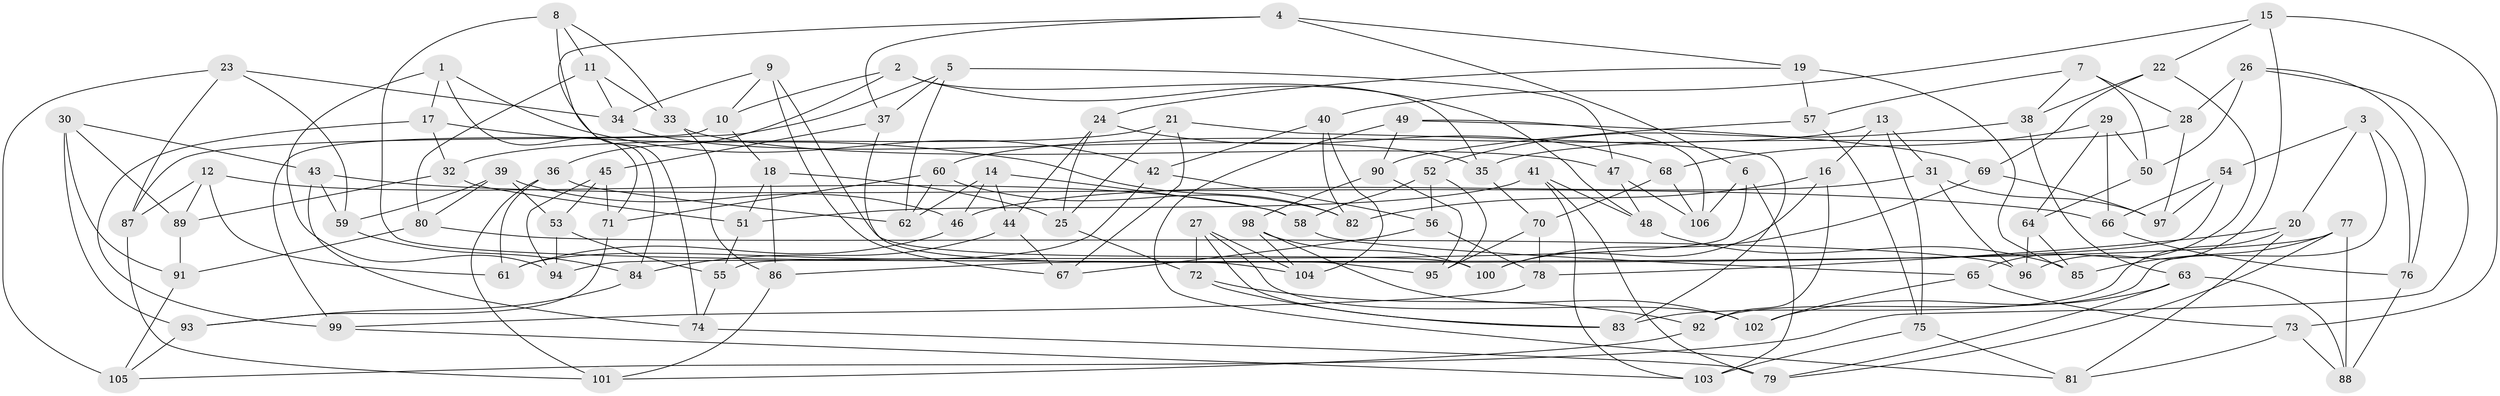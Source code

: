 // coarse degree distribution, {4: 0.296875, 5: 0.203125, 6: 0.421875, 3: 0.078125}
// Generated by graph-tools (version 1.1) at 2025/38/03/04/25 23:38:08]
// undirected, 106 vertices, 212 edges
graph export_dot {
  node [color=gray90,style=filled];
  1;
  2;
  3;
  4;
  5;
  6;
  7;
  8;
  9;
  10;
  11;
  12;
  13;
  14;
  15;
  16;
  17;
  18;
  19;
  20;
  21;
  22;
  23;
  24;
  25;
  26;
  27;
  28;
  29;
  30;
  31;
  32;
  33;
  34;
  35;
  36;
  37;
  38;
  39;
  40;
  41;
  42;
  43;
  44;
  45;
  46;
  47;
  48;
  49;
  50;
  51;
  52;
  53;
  54;
  55;
  56;
  57;
  58;
  59;
  60;
  61;
  62;
  63;
  64;
  65;
  66;
  67;
  68;
  69;
  70;
  71;
  72;
  73;
  74;
  75;
  76;
  77;
  78;
  79;
  80;
  81;
  82;
  83;
  84;
  85;
  86;
  87;
  88;
  89;
  90;
  91;
  92;
  93;
  94;
  95;
  96;
  97;
  98;
  99;
  100;
  101;
  102;
  103;
  104;
  105;
  106;
  1 -- 71;
  1 -- 42;
  1 -- 17;
  1 -- 94;
  2 -- 10;
  2 -- 35;
  2 -- 36;
  2 -- 48;
  3 -- 92;
  3 -- 20;
  3 -- 54;
  3 -- 76;
  4 -- 6;
  4 -- 37;
  4 -- 19;
  4 -- 84;
  5 -- 47;
  5 -- 87;
  5 -- 37;
  5 -- 62;
  6 -- 55;
  6 -- 103;
  6 -- 106;
  7 -- 28;
  7 -- 50;
  7 -- 38;
  7 -- 57;
  8 -- 11;
  8 -- 74;
  8 -- 33;
  8 -- 104;
  9 -- 100;
  9 -- 10;
  9 -- 34;
  9 -- 67;
  10 -- 18;
  10 -- 99;
  11 -- 33;
  11 -- 80;
  11 -- 34;
  12 -- 58;
  12 -- 61;
  12 -- 89;
  12 -- 87;
  13 -- 75;
  13 -- 16;
  13 -- 31;
  13 -- 60;
  14 -- 62;
  14 -- 46;
  14 -- 44;
  14 -- 58;
  15 -- 96;
  15 -- 22;
  15 -- 73;
  15 -- 40;
  16 -- 82;
  16 -- 92;
  16 -- 100;
  17 -- 99;
  17 -- 32;
  17 -- 82;
  18 -- 51;
  18 -- 86;
  18 -- 25;
  19 -- 57;
  19 -- 24;
  19 -- 85;
  20 -- 78;
  20 -- 81;
  20 -- 83;
  21 -- 25;
  21 -- 83;
  21 -- 32;
  21 -- 67;
  22 -- 69;
  22 -- 38;
  22 -- 65;
  23 -- 87;
  23 -- 34;
  23 -- 105;
  23 -- 59;
  24 -- 44;
  24 -- 25;
  24 -- 68;
  25 -- 72;
  26 -- 28;
  26 -- 105;
  26 -- 50;
  26 -- 76;
  27 -- 72;
  27 -- 104;
  27 -- 83;
  27 -- 102;
  28 -- 97;
  28 -- 35;
  29 -- 50;
  29 -- 64;
  29 -- 66;
  29 -- 68;
  30 -- 43;
  30 -- 89;
  30 -- 91;
  30 -- 93;
  31 -- 46;
  31 -- 96;
  31 -- 97;
  32 -- 89;
  32 -- 51;
  33 -- 86;
  33 -- 47;
  34 -- 35;
  35 -- 70;
  36 -- 61;
  36 -- 62;
  36 -- 101;
  37 -- 45;
  37 -- 95;
  38 -- 63;
  38 -- 52;
  39 -- 80;
  39 -- 46;
  39 -- 59;
  39 -- 53;
  40 -- 42;
  40 -- 82;
  40 -- 104;
  41 -- 103;
  41 -- 79;
  41 -- 51;
  41 -- 48;
  42 -- 56;
  42 -- 61;
  43 -- 74;
  43 -- 66;
  43 -- 59;
  44 -- 84;
  44 -- 67;
  45 -- 71;
  45 -- 94;
  45 -- 53;
  46 -- 61;
  47 -- 48;
  47 -- 106;
  48 -- 85;
  49 -- 90;
  49 -- 69;
  49 -- 81;
  49 -- 106;
  50 -- 64;
  51 -- 55;
  52 -- 58;
  52 -- 95;
  52 -- 56;
  53 -- 94;
  53 -- 55;
  54 -- 66;
  54 -- 94;
  54 -- 97;
  55 -- 74;
  56 -- 78;
  56 -- 67;
  57 -- 90;
  57 -- 75;
  58 -- 65;
  59 -- 84;
  60 -- 82;
  60 -- 62;
  60 -- 71;
  63 -- 79;
  63 -- 88;
  63 -- 102;
  64 -- 85;
  64 -- 96;
  65 -- 102;
  65 -- 73;
  66 -- 76;
  68 -- 70;
  68 -- 106;
  69 -- 100;
  69 -- 97;
  70 -- 78;
  70 -- 95;
  71 -- 93;
  72 -- 92;
  72 -- 83;
  73 -- 81;
  73 -- 88;
  74 -- 79;
  75 -- 103;
  75 -- 81;
  76 -- 88;
  77 -- 88;
  77 -- 79;
  77 -- 85;
  77 -- 86;
  78 -- 99;
  80 -- 96;
  80 -- 91;
  84 -- 93;
  86 -- 101;
  87 -- 101;
  89 -- 91;
  90 -- 98;
  90 -- 95;
  91 -- 105;
  92 -- 101;
  93 -- 105;
  98 -- 100;
  98 -- 104;
  98 -- 102;
  99 -- 103;
}
